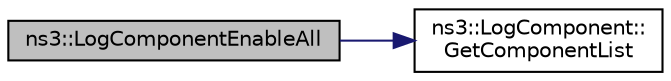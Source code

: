 digraph "ns3::LogComponentEnableAll"
{
 // LATEX_PDF_SIZE
  edge [fontname="Helvetica",fontsize="10",labelfontname="Helvetica",labelfontsize="10"];
  node [fontname="Helvetica",fontsize="10",shape=record];
  rankdir="LR";
  Node1 [label="ns3::LogComponentEnableAll",height=0.2,width=0.4,color="black", fillcolor="grey75", style="filled", fontcolor="black",tooltip="Enable the logging output for all registered log components."];
  Node1 -> Node2 [color="midnightblue",fontsize="10",style="solid",fontname="Helvetica"];
  Node2 [label="ns3::LogComponent::\lGetComponentList",height=0.2,width=0.4,color="black", fillcolor="white", style="filled",URL="$classns3_1_1_log_component.html#a63eb2c0fd93c30f9081443c2fd4bffe9",tooltip="Get the list of LogComponnents."];
}
